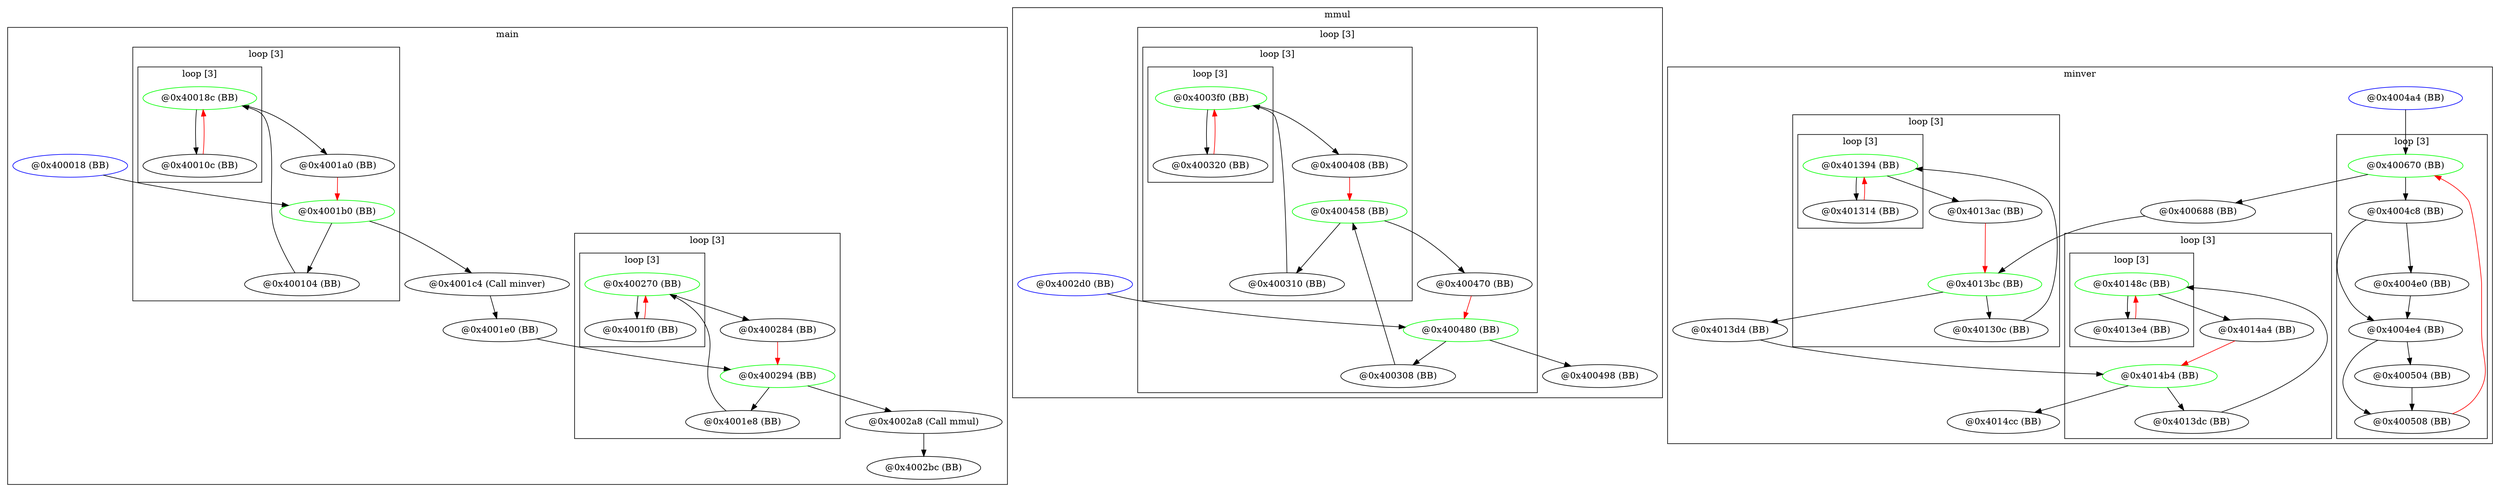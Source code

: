 digraph G {
subgraph cluster_main {
graph [label = "main"];
subgraph cluster_loop0x1703bd0 {
graph [label = "loop [3]"];
node0x16f6b50 [label = "@0x4001b0 (BB)" ,color="green"];
node0x16f5f40 [label = "@0x4001a0 (BB)"];
node0x16f5b70 [label = "@0x40018c (BB)" ,color="green"];
node0xfaae10 [label = "@0x400104 (BB)"];
node0xf9dab0 [label = "@0x40010c (BB)"];
subgraph cluster_loop0x1703a60 {
graph [label = "loop [3]"];
node0x16f5b70;
node0xf9dab0;
}
}
subgraph cluster_loop0x1703e10 {
graph [label = "loop [3]"];
node0x17004b0 [label = "@0x400294 (BB)" ,color="green"];
node0x16ffab0 [label = "@0x400284 (BB)"];
node0x16ff780 [label = "@0x400270 (BB)" ,color="green"];
node0x16f9260 [label = "@0x4001e8 (BB)"];
node0x16f98c0 [label = "@0x4001f0 (BB)"];
subgraph cluster_loop0x1703ca0 {
graph [label = "loop [3]"];
node0x16ff780;
node0x16f98c0;
}
}
node0xf9a8c0 [label = "@0x400018 (BB)" ,color="blue"];
node0xfaae10;
node0xf9dab0;
node0x16f5b70;
node0x16f5f40;
node0x16f6b50;
node0x16f7970 [label = "@0x4001c4 (Call minver)"];
node0x16f8d20 [label = "@0x4001e0 (BB)"];
node0x16f9260;
node0x16f98c0;
node0x16ff780;
node0x16ffab0;
node0x17004b0;
node0x1701310 [label = "@0x4002a8 (Call mmul)"];
node0x1701fa0 [label = "@0x4002bc (BB)"];
}
subgraph cluster_mmul {
graph [label = "mmul"];
subgraph cluster_loop0x1718090 {
graph [label = "loop [3]"];
node0x1716080 [label = "@0x400480 (BB)" ,color="green"];
node0x1715500 [label = "@0x400470 (BB)"];
node0x1714870 [label = "@0x400458 (BB)" ,color="green"];
node0x1706350 [label = "@0x400308 (BB)"];
node0x1710e90 [label = "@0x400408 (BB)"];
node0x1710820 [label = "@0x4003f0 (BB)" ,color="green"];
node0x17066d0 [label = "@0x400310 (BB)"];
node0x17072e0 [label = "@0x400320 (BB)"];
subgraph cluster_loop0x1717fc0 {
graph [label = "loop [3]"];
node0x1714870;
node0x1710e90;
node0x1710820;
node0x17066d0;
node0x17072e0;
subgraph cluster_loop0xf9cc40 {
graph [label = "loop [3]"];
node0x1710820;
node0x17072e0;
}
}
}
node0xf9ccc0 [label = "@0x4002d0 (BB)" ,color="blue"];
node0x1706350;
node0x17066d0;
node0x17072e0;
node0x1710820;
node0x1710e90;
node0x1714870;
node0x1715500;
node0x1716080;
node0x1717140 [label = "@0x400498 (BB)"];
}
subgraph cluster_minver {
graph [label = "minver"];
subgraph cluster_loop0x1704000 {
graph [label = "loop [3]"];
node0x172cd90 [label = "@0x400670 (BB)" ,color="green"];
node0x171bc60 [label = "@0x400508 (BB)"];
node0x171b6c0 [label = "@0x4004e4 (BB)"];
node0x171a4f0 [label = "@0x4004c8 (BB)"];
node0x171b500 [label = "@0x4004e0 (BB)"];
node0x171cf30 [label = "@0x400504 (BB)"];
}
subgraph cluster_loop0x17c4540 {
graph [label = "loop [3]"];
node0x1740150 [label = "@0x4013bc (BB)" ,color="green"];
node0x173f5d0 [label = "@0x4013ac (BB)"];
node0x173ef10 [label = "@0x401394 (BB)" ,color="green"];
node0x17bb6b0 [label = "@0x40130c (BB)"];
node0x1738e90 [label = "@0x401314 (BB)"];
subgraph cluster_loop0x17c43d0 {
graph [label = "loop [3]"];
node0x173ef10;
node0x1738e90;
}
}
subgraph cluster_loop0x17c4780 {
graph [label = "loop [3]"];
node0x17c1870 [label = "@0x4014b4 (BB)" ,color="green"];
node0x17c0cf0 [label = "@0x4014a4 (BB)"];
node0x17c05f0 [label = "@0x40148c (BB)" ,color="green"];
node0x17417a0 [label = "@0x4013dc (BB)"];
node0x1741d80 [label = "@0x4013e4 (BB)"];
subgraph cluster_loop0x17c4610 {
graph [label = "loop [3]"];
node0x17c05f0;
node0x1741d80;
}
}
node0x17040b0 [label = "@0x4004a4 (BB)" ,color="blue"];
node0x171a4f0;
node0x171b500;
node0x171b6c0;
node0x171cf30;
node0x171bc60;
node0x172cd90;
node0x171fa30 [label = "@0x400688 (BB)"];
node0x17bb6b0;
node0x1738e90;
node0x173ef10;
node0x173f5d0;
node0x1740150;
node0x1741260 [label = "@0x4013d4 (BB)"];
node0x17417a0;
node0x1741d80;
node0x17c05f0;
node0x17c0cf0;
node0x17c1870;
node0x17c2980 [label = "@0x4014cc (BB)"];
}
node0xf9a8c0 -> node0x16f6b50;
node0xfaae10 -> node0x16f5b70;
node0xf9dab0 -> node0x16f5b70[color="red"];
node0x16f5b70 -> node0xf9dab0;
node0x16f5b70 -> node0x16f5f40;
node0x16f5f40 -> node0x16f6b50[color="red"];
node0x16f6b50 -> node0xfaae10;
node0x16f6b50 -> node0x16f7970;
node0x16f7970 -> node0x16f8d20;
node0x16f8d20 -> node0x17004b0;
node0x16f9260 -> node0x16ff780;
node0x16f98c0 -> node0x16ff780[color="red"];
node0x16ff780 -> node0x16f98c0;
node0x16ff780 -> node0x16ffab0;
node0x16ffab0 -> node0x17004b0[color="red"];
node0x17004b0 -> node0x16f9260;
node0x17004b0 -> node0x1701310;
node0x1701310 -> node0x1701fa0;
node0xf9ccc0 -> node0x1716080;
node0x1706350 -> node0x1714870;
node0x17066d0 -> node0x1710820;
node0x17072e0 -> node0x1710820[color="red"];
node0x1710820 -> node0x17072e0;
node0x1710820 -> node0x1710e90;
node0x1710e90 -> node0x1714870[color="red"];
node0x1714870 -> node0x17066d0;
node0x1714870 -> node0x1715500;
node0x1715500 -> node0x1716080[color="red"];
node0x1716080 -> node0x1706350;
node0x1716080 -> node0x1717140;
node0x17040b0 -> node0x172cd90;
node0x171a4f0 -> node0x171b500;
node0x171a4f0 -> node0x171b6c0;
node0x171b500 -> node0x171b6c0;
node0x171b6c0 -> node0x171cf30;
node0x171b6c0 -> node0x171bc60;
node0x171cf30 -> node0x171bc60;
node0x171bc60 -> node0x172cd90[color="red"];
node0x172cd90 -> node0x171a4f0;
node0x172cd90 -> node0x171fa30;
node0x171fa30 -> node0x1740150;
node0x17bb6b0 -> node0x173ef10;
node0x1738e90 -> node0x173ef10[color="red"];
node0x173ef10 -> node0x1738e90;
node0x173ef10 -> node0x173f5d0;
node0x173f5d0 -> node0x1740150[color="red"];
node0x1740150 -> node0x17bb6b0;
node0x1740150 -> node0x1741260;
node0x1741260 -> node0x17c1870;
node0x17417a0 -> node0x17c05f0;
node0x1741d80 -> node0x17c05f0[color="red"];
node0x17c05f0 -> node0x1741d80;
node0x17c05f0 -> node0x17c0cf0;
node0x17c0cf0 -> node0x17c1870[color="red"];
node0x17c1870 -> node0x17417a0;
node0x17c1870 -> node0x17c2980;
}
